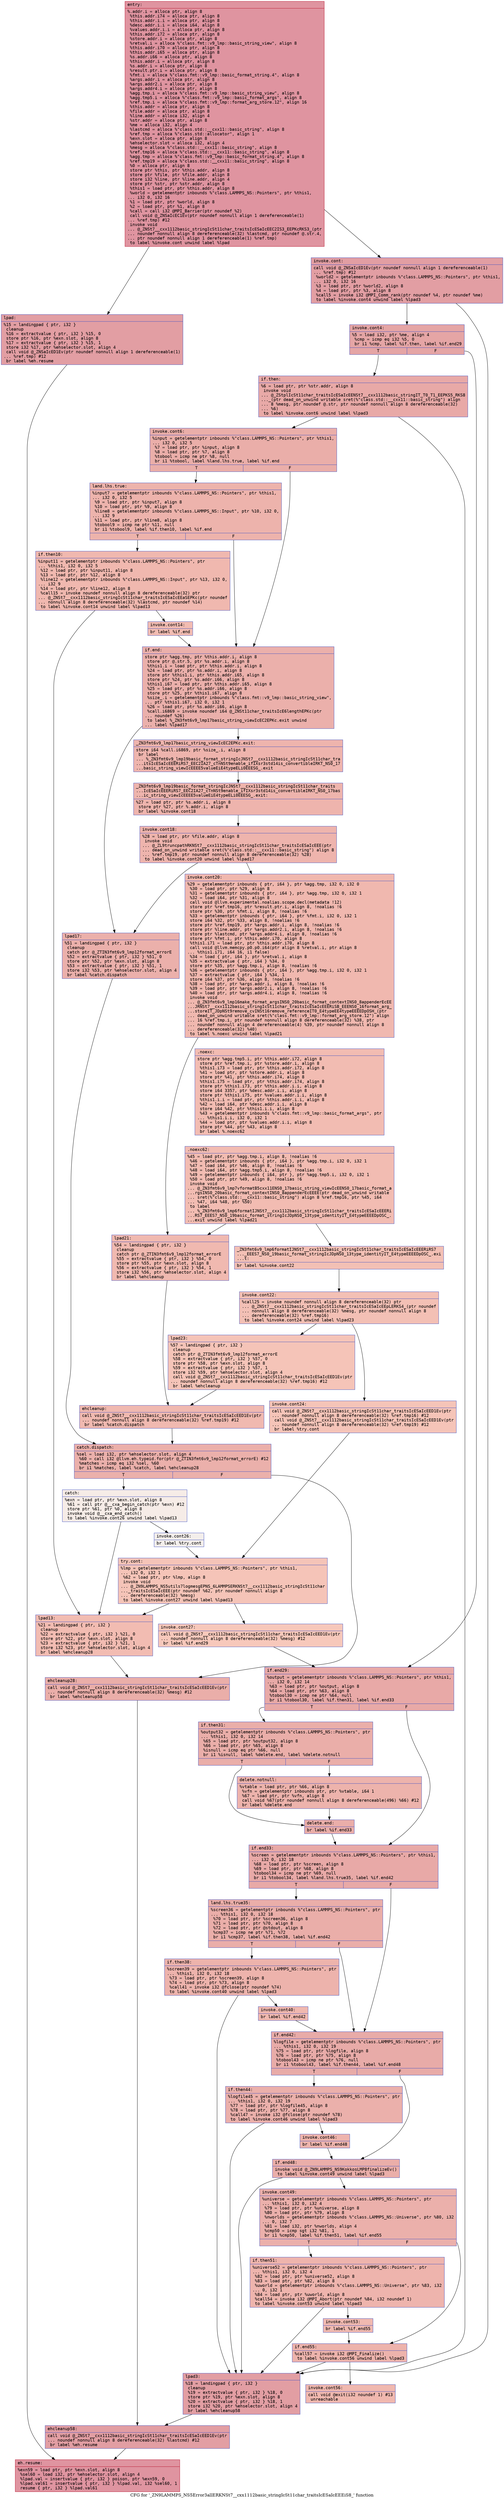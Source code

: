 digraph "CFG for '_ZN9LAMMPS_NS5Error3allERKNSt7__cxx1112basic_stringIcSt11char_traitsIcESaIcEEEiS8_' function" {
	label="CFG for '_ZN9LAMMPS_NS5Error3allERKNSt7__cxx1112basic_stringIcSt11char_traitsIcESaIcEEEiS8_' function";

	Node0x55d7752987b0 [shape=record,color="#b70d28ff", style=filled, fillcolor="#b70d2870" fontname="Courier",label="{entry:\l|  %.addr.i = alloca ptr, align 8\l  %this.addr.i74 = alloca ptr, align 8\l  %this.addr.i.i = alloca ptr, align 8\l  %desc.addr.i.i = alloca i64, align 8\l  %values.addr.i.i = alloca ptr, align 8\l  %this.addr.i72 = alloca ptr, align 8\l  %store.addr.i = alloca ptr, align 8\l  %retval.i = alloca %\"class.fmt::v9_lmp::basic_string_view\", align 8\l  %this.addr.i70 = alloca ptr, align 8\l  %this.addr.i65 = alloca ptr, align 8\l  %s.addr.i66 = alloca ptr, align 8\l  %this.addr.i = alloca ptr, align 8\l  %s.addr.i = alloca ptr, align 8\l  %result.ptr.i = alloca ptr, align 8\l  %fmt.i = alloca %\"class.fmt::v9_lmp::basic_format_string.4\", align 8\l  %args.addr.i = alloca ptr, align 8\l  %args.addr2.i = alloca ptr, align 8\l  %args.addr4.i = alloca ptr, align 8\l  %agg.tmp.i = alloca %\"class.fmt::v9_lmp::basic_string_view\", align 8\l  %agg.tmp5.i = alloca %\"class.fmt::v9_lmp::basic_format_args\", align 8\l  %ref.tmp.i = alloca %\"class.fmt::v9_lmp::format_arg_store.12\", align 16\l  %this.addr = alloca ptr, align 8\l  %file.addr = alloca ptr, align 8\l  %line.addr = alloca i32, align 4\l  %str.addr = alloca ptr, align 8\l  %me = alloca i32, align 4\l  %lastcmd = alloca %\"class.std::__cxx11::basic_string\", align 8\l  %ref.tmp = alloca %\"class.std::allocator\", align 1\l  %exn.slot = alloca ptr, align 8\l  %ehselector.slot = alloca i32, align 4\l  %mesg = alloca %\"class.std::__cxx11::basic_string\", align 8\l  %ref.tmp16 = alloca %\"class.std::__cxx11::basic_string\", align 8\l  %agg.tmp = alloca %\"class.fmt::v9_lmp::basic_format_string.4\", align 8\l  %ref.tmp19 = alloca %\"class.std::__cxx11::basic_string\", align 8\l  %0 = alloca ptr, align 8\l  store ptr %this, ptr %this.addr, align 8\l  store ptr %file, ptr %file.addr, align 8\l  store i32 %line, ptr %line.addr, align 4\l  store ptr %str, ptr %str.addr, align 8\l  %this1 = load ptr, ptr %this.addr, align 8\l  %world = getelementptr inbounds %\"class.LAMMPS_NS::Pointers\", ptr %this1,\l... i32 0, i32 16\l  %1 = load ptr, ptr %world, align 8\l  %2 = load ptr, ptr %1, align 8\l  %call = call i32 @MPI_Barrier(ptr noundef %2)\l  call void @_ZNSaIcEC1Ev(ptr noundef nonnull align 1 dereferenceable(1)\l... %ref.tmp) #12\l  invoke void\l... @_ZNSt7__cxx1112basic_stringIcSt11char_traitsIcESaIcEEC2IS3_EEPKcRKS3_(ptr\l... noundef nonnull align 8 dereferenceable(32) %lastcmd, ptr noundef @.str.4,\l... ptr noundef nonnull align 1 dereferenceable(1) %ref.tmp)\l          to label %invoke.cont unwind label %lpad\l}"];
	Node0x55d7752987b0 -> Node0x55d77529b100[tooltip="entry -> invoke.cont\nProbability 50.00%" ];
	Node0x55d7752987b0 -> Node0x55d77529b1e0[tooltip="entry -> lpad\nProbability 50.00%" ];
	Node0x55d77529b100 [shape=record,color="#3d50c3ff", style=filled, fillcolor="#be242e70" fontname="Courier",label="{invoke.cont:\l|  call void @_ZNSaIcED1Ev(ptr noundef nonnull align 1 dereferenceable(1)\l... %ref.tmp) #12\l  %world2 = getelementptr inbounds %\"class.LAMMPS_NS::Pointers\", ptr %this1,\l... i32 0, i32 16\l  %3 = load ptr, ptr %world2, align 8\l  %4 = load ptr, ptr %3, align 8\l  %call5 = invoke i32 @MPI_Comm_rank(ptr noundef %4, ptr noundef %me)\l          to label %invoke.cont4 unwind label %lpad3\l}"];
	Node0x55d77529b100 -> Node0x55d77529b7c0[tooltip="invoke.cont -> invoke.cont4\nProbability 50.00%" ];
	Node0x55d77529b100 -> Node0x55d77529b870[tooltip="invoke.cont -> lpad3\nProbability 50.00%" ];
	Node0x55d77529b7c0 [shape=record,color="#3d50c3ff", style=filled, fillcolor="#c5333470" fontname="Courier",label="{invoke.cont4:\l|  %5 = load i32, ptr %me, align 4\l  %cmp = icmp eq i32 %5, 0\l  br i1 %cmp, label %if.then, label %if.end29\l|{<s0>T|<s1>F}}"];
	Node0x55d77529b7c0:s0 -> Node0x55d77529c1e0[tooltip="invoke.cont4 -> if.then\nProbability 50.00%" ];
	Node0x55d77529b7c0:s1 -> Node0x55d77529c250[tooltip="invoke.cont4 -> if.end29\nProbability 50.00%" ];
	Node0x55d77529c1e0 [shape=record,color="#3d50c3ff", style=filled, fillcolor="#ca3b3770" fontname="Courier",label="{if.then:\l|  %6 = load ptr, ptr %str.addr, align 8\l  invoke void\l... @_ZStplIcSt11char_traitsIcESaIcEENSt7__cxx1112basic_stringIT_T0_T1_EEPKS5_RKS8\l..._(ptr dead_on_unwind writable sret(%\"class.std::__cxx11::basic_string\") align\l... 8 %mesg, ptr noundef @.str, ptr noundef nonnull align 8 dereferenceable(32)\l... %6)\l          to label %invoke.cont6 unwind label %lpad3\l}"];
	Node0x55d77529c1e0 -> Node0x55d77529c460[tooltip="if.then -> invoke.cont6\nProbability 50.00%" ];
	Node0x55d77529c1e0 -> Node0x55d77529b870[tooltip="if.then -> lpad3\nProbability 50.00%" ];
	Node0x55d77529c460 [shape=record,color="#3d50c3ff", style=filled, fillcolor="#d0473d70" fontname="Courier",label="{invoke.cont6:\l|  %input = getelementptr inbounds %\"class.LAMMPS_NS::Pointers\", ptr %this1,\l... i32 0, i32 5\l  %7 = load ptr, ptr %input, align 8\l  %8 = load ptr, ptr %7, align 8\l  %tobool = icmp ne ptr %8, null\l  br i1 %tobool, label %land.lhs.true, label %if.end\l|{<s0>T|<s1>F}}"];
	Node0x55d77529c460:s0 -> Node0x55d77529c910[tooltip="invoke.cont6 -> land.lhs.true\nProbability 50.00%" ];
	Node0x55d77529c460:s1 -> Node0x55d77529c960[tooltip="invoke.cont6 -> if.end\nProbability 50.00%" ];
	Node0x55d77529c910 [shape=record,color="#3d50c3ff", style=filled, fillcolor="#d6524470" fontname="Courier",label="{land.lhs.true:\l|  %input7 = getelementptr inbounds %\"class.LAMMPS_NS::Pointers\", ptr %this1,\l... i32 0, i32 5\l  %9 = load ptr, ptr %input7, align 8\l  %10 = load ptr, ptr %9, align 8\l  %line8 = getelementptr inbounds %\"class.LAMMPS_NS::Input\", ptr %10, i32 0,\l... i32 9\l  %11 = load ptr, ptr %line8, align 8\l  %tobool9 = icmp ne ptr %11, null\l  br i1 %tobool9, label %if.then10, label %if.end\l|{<s0>T|<s1>F}}"];
	Node0x55d77529c910:s0 -> Node0x55d77529ce70[tooltip="land.lhs.true -> if.then10\nProbability 50.00%" ];
	Node0x55d77529c910:s1 -> Node0x55d77529c960[tooltip="land.lhs.true -> if.end\nProbability 50.00%" ];
	Node0x55d77529ce70 [shape=record,color="#3d50c3ff", style=filled, fillcolor="#dc5d4a70" fontname="Courier",label="{if.then10:\l|  %input11 = getelementptr inbounds %\"class.LAMMPS_NS::Pointers\", ptr\l... %this1, i32 0, i32 5\l  %12 = load ptr, ptr %input11, align 8\l  %13 = load ptr, ptr %12, align 8\l  %line12 = getelementptr inbounds %\"class.LAMMPS_NS::Input\", ptr %13, i32 0,\l... i32 9\l  %14 = load ptr, ptr %line12, align 8\l  %call15 = invoke noundef nonnull align 8 dereferenceable(32) ptr\l... @_ZNSt7__cxx1112basic_stringIcSt11char_traitsIcESaIcEEaSEPKc(ptr noundef\l... nonnull align 8 dereferenceable(32) %lastcmd, ptr noundef %14)\l          to label %invoke.cont14 unwind label %lpad13\l}"];
	Node0x55d77529ce70 -> Node0x55d77529d330[tooltip="if.then10 -> invoke.cont14\nProbability 50.00%" ];
	Node0x55d77529ce70 -> Node0x55d77529d3b0[tooltip="if.then10 -> lpad13\nProbability 50.00%" ];
	Node0x55d77529d330 [shape=record,color="#3d50c3ff", style=filled, fillcolor="#e1675170" fontname="Courier",label="{invoke.cont14:\l|  br label %if.end\l}"];
	Node0x55d77529d330 -> Node0x55d77529c960[tooltip="invoke.cont14 -> if.end\nProbability 100.00%" ];
	Node0x55d77529b1e0 [shape=record,color="#3d50c3ff", style=filled, fillcolor="#be242e70" fontname="Courier",label="{lpad:\l|  %15 = landingpad \{ ptr, i32 \}\l          cleanup\l  %16 = extractvalue \{ ptr, i32 \} %15, 0\l  store ptr %16, ptr %exn.slot, align 8\l  %17 = extractvalue \{ ptr, i32 \} %15, 1\l  store i32 %17, ptr %ehselector.slot, align 4\l  call void @_ZNSaIcED1Ev(ptr noundef nonnull align 1 dereferenceable(1)\l... %ref.tmp) #12\l  br label %eh.resume\l}"];
	Node0x55d77529b1e0 -> Node0x55d77529dac0[tooltip="lpad -> eh.resume\nProbability 100.00%" ];
	Node0x55d77529b870 [shape=record,color="#3d50c3ff", style=filled, fillcolor="#be242e70" fontname="Courier",label="{lpad3:\l|  %18 = landingpad \{ ptr, i32 \}\l          cleanup\l  %19 = extractvalue \{ ptr, i32 \} %18, 0\l  store ptr %19, ptr %exn.slot, align 8\l  %20 = extractvalue \{ ptr, i32 \} %18, 1\l  store i32 %20, ptr %ehselector.slot, align 4\l  br label %ehcleanup58\l}"];
	Node0x55d77529b870 -> Node0x55d77529de10[tooltip="lpad3 -> ehcleanup58\nProbability 100.00%" ];
	Node0x55d77529d3b0 [shape=record,color="#3d50c3ff", style=filled, fillcolor="#e1675170" fontname="Courier",label="{lpad13:\l|  %21 = landingpad \{ ptr, i32 \}\l          cleanup\l  %22 = extractvalue \{ ptr, i32 \} %21, 0\l  store ptr %22, ptr %exn.slot, align 8\l  %23 = extractvalue \{ ptr, i32 \} %21, 1\l  store i32 %23, ptr %ehselector.slot, align 4\l  br label %ehcleanup28\l}"];
	Node0x55d77529d3b0 -> Node0x55d77529e1e0[tooltip="lpad13 -> ehcleanup28\nProbability 100.00%" ];
	Node0x55d77529c960 [shape=record,color="#3d50c3ff", style=filled, fillcolor="#d24b4070" fontname="Courier",label="{if.end:\l|  store ptr %agg.tmp, ptr %this.addr.i, align 8\l  store ptr @.str.5, ptr %s.addr.i, align 8\l  %this1.i = load ptr, ptr %this.addr.i, align 8\l  %24 = load ptr, ptr %s.addr.i, align 8\l  store ptr %this1.i, ptr %this.addr.i65, align 8\l  store ptr %24, ptr %s.addr.i66, align 8\l  %this1.i67 = load ptr, ptr %this.addr.i65, align 8\l  %25 = load ptr, ptr %s.addr.i66, align 8\l  store ptr %25, ptr %this1.i67, align 8\l  %size_.i = getelementptr inbounds %\"class.fmt::v9_lmp::basic_string_view\",\l... ptr %this1.i67, i32 0, i32 1\l  %26 = load ptr, ptr %s.addr.i66, align 8\l  %call.i6869 = invoke noundef i64 @_ZNSt11char_traitsIcE6lengthEPKc(ptr\l... noundef %26)\l          to label %_ZN3fmt6v9_lmp17basic_string_viewIcEC2EPKc.exit unwind\l... label %lpad17\l}"];
	Node0x55d77529c960 -> Node0x55d77529ea40[tooltip="if.end -> _ZN3fmt6v9_lmp17basic_string_viewIcEC2EPKc.exit\nProbability 50.00%" ];
	Node0x55d77529c960 -> Node0x55d77529eb20[tooltip="if.end -> lpad17\nProbability 50.00%" ];
	Node0x55d77529ea40 [shape=record,color="#3d50c3ff", style=filled, fillcolor="#d8564670" fontname="Courier",label="{_ZN3fmt6v9_lmp17basic_string_viewIcEC2EPKc.exit:\l|  store i64 %call.i6869, ptr %size_.i, align 8\l  br label\l... %_ZN3fmt6v9_lmp19basic_format_stringIcJNSt7__cxx1112basic_stringIcSt11char_tra\l...itsIcESaIcEEERiRS7_EEC2IA27_cTnNSt9enable_ifIXsr3std14is_convertibleIRKT_NS0_17\l...basic_string_viewIcEEEE5valueEiE4typeELi0EEESG_.exit\l}"];
	Node0x55d77529ea40 -> Node0x55d77529ed70[tooltip="_ZN3fmt6v9_lmp17basic_string_viewIcEC2EPKc.exit -> _ZN3fmt6v9_lmp19basic_format_stringIcJNSt7__cxx1112basic_stringIcSt11char_traitsIcESaIcEEERiRS7_EEC2IA27_cTnNSt9enable_ifIXsr3std14is_convertibleIRKT_NS0_17basic_string_viewIcEEEE5valueEiE4typeELi0EEESG_.exit\nProbability 100.00%" ];
	Node0x55d77529ed70 [shape=record,color="#3d50c3ff", style=filled, fillcolor="#d8564670" fontname="Courier",label="{_ZN3fmt6v9_lmp19basic_format_stringIcJNSt7__cxx1112basic_stringIcSt11char_traits\l...IcESaIcEEERiRS7_EEC2IA27_cTnNSt9enable_ifIXsr3std14is_convertibleIRKT_NS0_17bas\l...ic_string_viewIcEEEE5valueEiE4typeELi0EEESG_.exit:\l|  %27 = load ptr, ptr %s.addr.i, align 8\l  store ptr %27, ptr %.addr.i, align 8\l  br label %invoke.cont18\l}"];
	Node0x55d77529ed70 -> Node0x55d77529ef50[tooltip="_ZN3fmt6v9_lmp19basic_format_stringIcJNSt7__cxx1112basic_stringIcSt11char_traitsIcESaIcEEERiRS7_EEC2IA27_cTnNSt9enable_ifIXsr3std14is_convertibleIRKT_NS0_17basic_string_viewIcEEEE5valueEiE4typeELi0EEESG_.exit -> invoke.cont18\nProbability 100.00%" ];
	Node0x55d77529ef50 [shape=record,color="#3d50c3ff", style=filled, fillcolor="#d8564670" fontname="Courier",label="{invoke.cont18:\l|  %28 = load ptr, ptr %file.addr, align 8\l  invoke void\l... @_ZL9truncpathRKNSt7__cxx1112basic_stringIcSt11char_traitsIcESaIcEEE(ptr\l... dead_on_unwind writable sret(%\"class.std::__cxx11::basic_string\") align 8\l... %ref.tmp19, ptr noundef nonnull align 8 dereferenceable(32) %28)\l          to label %invoke.cont20 unwind label %lpad17\l}"];
	Node0x55d77529ef50 -> Node0x55d77529f0e0[tooltip="invoke.cont18 -> invoke.cont20\nProbability 50.00%" ];
	Node0x55d77529ef50 -> Node0x55d77529eb20[tooltip="invoke.cont18 -> lpad17\nProbability 50.00%" ];
	Node0x55d77529f0e0 [shape=record,color="#3d50c3ff", style=filled, fillcolor="#dc5d4a70" fontname="Courier",label="{invoke.cont20:\l|  %29 = getelementptr inbounds \{ ptr, i64 \}, ptr %agg.tmp, i32 0, i32 0\l  %30 = load ptr, ptr %29, align 8\l  %31 = getelementptr inbounds \{ ptr, i64 \}, ptr %agg.tmp, i32 0, i32 1\l  %32 = load i64, ptr %31, align 8\l  call void @llvm.experimental.noalias.scope.decl(metadata !12)\l  store ptr %ref.tmp16, ptr %result.ptr.i, align 8, !noalias !6\l  store ptr %30, ptr %fmt.i, align 8, !noalias !6\l  %33 = getelementptr inbounds \{ ptr, i64 \}, ptr %fmt.i, i32 0, i32 1\l  store i64 %32, ptr %33, align 8, !noalias !6\l  store ptr %ref.tmp19, ptr %args.addr.i, align 8, !noalias !6\l  store ptr %line.addr, ptr %args.addr2.i, align 8, !noalias !6\l  store ptr %lastcmd, ptr %args.addr4.i, align 8, !noalias !6\l  store ptr %fmt.i, ptr %this.addr.i70, align 8\l  %this1.i71 = load ptr, ptr %this.addr.i70, align 8\l  call void @llvm.memcpy.p0.p0.i64(ptr align 8 %retval.i, ptr align 8\l... %this1.i71, i64 16, i1 false)\l  %34 = load \{ ptr, i64 \}, ptr %retval.i, align 8\l  %35 = extractvalue \{ ptr, i64 \} %34, 0\l  store ptr %35, ptr %agg.tmp.i, align 8, !noalias !6\l  %36 = getelementptr inbounds \{ ptr, i64 \}, ptr %agg.tmp.i, i32 0, i32 1\l  %37 = extractvalue \{ ptr, i64 \} %34, 1\l  store i64 %37, ptr %36, align 8, !noalias !6\l  %38 = load ptr, ptr %args.addr.i, align 8, !noalias !6\l  %39 = load ptr, ptr %args.addr2.i, align 8, !noalias !6\l  %40 = load ptr, ptr %args.addr4.i, align 8, !noalias !6\l  invoke void\l... @_ZN3fmt6v9_lmp16make_format_argsINS0_20basic_format_contextINS0_8appenderEcEE\l...JRNSt7__cxx1112basic_stringIcSt11char_traitsIcESaIcEEERiSB_EEENS0_16format_arg_\l...storeIT_JDpNSt9remove_cvINSt16remove_referenceIT0_E4typeEE4typeEEEEDpOSH_(ptr\l... dead_on_unwind writable sret(%\"class.fmt::v9_lmp::format_arg_store.12\") align\l... 16 %ref.tmp.i, ptr noundef nonnull align 8 dereferenceable(32) %38, ptr\l... noundef nonnull align 4 dereferenceable(4) %39, ptr noundef nonnull align 8\l... dereferenceable(32) %40)\l          to label %.noexc unwind label %lpad21\l}"];
	Node0x55d77529f0e0 -> Node0x55d7752a0a50[tooltip="invoke.cont20 -> .noexc\nProbability 50.00%" ];
	Node0x55d77529f0e0 -> Node0x55d7752a0b00[tooltip="invoke.cont20 -> lpad21\nProbability 50.00%" ];
	Node0x55d7752a0a50 [shape=record,color="#3d50c3ff", style=filled, fillcolor="#e1675170" fontname="Courier",label="{.noexc:\l|  store ptr %agg.tmp5.i, ptr %this.addr.i72, align 8\l  store ptr %ref.tmp.i, ptr %store.addr.i, align 8\l  %this1.i73 = load ptr, ptr %this.addr.i72, align 8\l  %41 = load ptr, ptr %store.addr.i, align 8\l  store ptr %41, ptr %this.addr.i74, align 8\l  %this1.i75 = load ptr, ptr %this.addr.i74, align 8\l  store ptr %this1.i73, ptr %this.addr.i.i, align 8\l  store i64 3357, ptr %desc.addr.i.i, align 8\l  store ptr %this1.i75, ptr %values.addr.i.i, align 8\l  %this1.i.i = load ptr, ptr %this.addr.i.i, align 8\l  %42 = load i64, ptr %desc.addr.i.i, align 8\l  store i64 %42, ptr %this1.i.i, align 8\l  %43 = getelementptr inbounds %\"class.fmt::v9_lmp::basic_format_args\", ptr\l... %this1.i.i, i32 0, i32 1\l  %44 = load ptr, ptr %values.addr.i.i, align 8\l  store ptr %44, ptr %43, align 8\l  br label %.noexc62\l}"];
	Node0x55d7752a0a50 -> Node0x55d7752a18a0[tooltip=".noexc -> .noexc62\nProbability 100.00%" ];
	Node0x55d7752a18a0 [shape=record,color="#3d50c3ff", style=filled, fillcolor="#e1675170" fontname="Courier",label="{.noexc62:\l|  %45 = load ptr, ptr %agg.tmp.i, align 8, !noalias !6\l  %46 = getelementptr inbounds \{ ptr, i64 \}, ptr %agg.tmp.i, i32 0, i32 1\l  %47 = load i64, ptr %46, align 8, !noalias !6\l  %48 = load i64, ptr %agg.tmp5.i, align 8, !noalias !6\l  %49 = getelementptr inbounds \{ i64, ptr \}, ptr %agg.tmp5.i, i32 0, i32 1\l  %50 = load ptr, ptr %49, align 8, !noalias !6\l  invoke void\l... @_ZN3fmt6v9_lmp7vformatB5cxx11ENS0_17basic_string_viewIcEENS0_17basic_format_a\l...rgsINS0_20basic_format_contextINS0_8appenderEcEEEE(ptr dead_on_unwind writable\l... sret(%\"class.std::__cxx11::basic_string\") align 8 %ref.tmp16, ptr %45, i64\l... %47, i64 %48, ptr %50)\l          to label\l... %_ZN3fmt6v9_lmp6formatIJNSt7__cxx1112basic_stringIcSt11char_traitsIcESaIcEEERi\l...RS7_EEES7_NS0_19basic_format_stringIcJDpNS0_13type_identityIT_E4typeEEEEDpOSC_.\l...exit unwind label %lpad21\l}"];
	Node0x55d7752a18a0 -> Node0x55d7752a2630[tooltip=".noexc62 -> _ZN3fmt6v9_lmp6formatIJNSt7__cxx1112basic_stringIcSt11char_traitsIcESaIcEEERiRS7_EEES7_NS0_19basic_format_stringIcJDpNS0_13type_identityIT_E4typeEEEEDpOSC_.exit\nProbability 50.00%" ];
	Node0x55d7752a18a0 -> Node0x55d7752a0b00[tooltip=".noexc62 -> lpad21\nProbability 50.00%" ];
	Node0x55d7752a2630 [shape=record,color="#3d50c3ff", style=filled, fillcolor="#e5705870" fontname="Courier",label="{_ZN3fmt6v9_lmp6formatIJNSt7__cxx1112basic_stringIcSt11char_traitsIcESaIcEEERiRS7\l..._EEES7_NS0_19basic_format_stringIcJDpNS0_13type_identityIT_E4typeEEEEDpOSC_.exi\l...t:\l|  br label %invoke.cont22\l}"];
	Node0x55d7752a2630 -> Node0x55d7752a2b10[tooltip="_ZN3fmt6v9_lmp6formatIJNSt7__cxx1112basic_stringIcSt11char_traitsIcESaIcEEERiRS7_EEES7_NS0_19basic_format_stringIcJDpNS0_13type_identityIT_E4typeEEEEDpOSC_.exit -> invoke.cont22\nProbability 100.00%" ];
	Node0x55d7752a2b10 [shape=record,color="#3d50c3ff", style=filled, fillcolor="#e5705870" fontname="Courier",label="{invoke.cont22:\l|  %call25 = invoke noundef nonnull align 8 dereferenceable(32) ptr\l... @_ZNSt7__cxx1112basic_stringIcSt11char_traitsIcESaIcEEpLERKS4_(ptr noundef\l... nonnull align 8 dereferenceable(32) %mesg, ptr noundef nonnull align 8\l... dereferenceable(32) %ref.tmp16)\l          to label %invoke.cont24 unwind label %lpad23\l}"];
	Node0x55d7752a2b10 -> Node0x55d7752a2c20[tooltip="invoke.cont22 -> invoke.cont24\nProbability 50.00%" ];
	Node0x55d7752a2b10 -> Node0x55d7752a2ca0[tooltip="invoke.cont22 -> lpad23\nProbability 50.00%" ];
	Node0x55d7752a2c20 [shape=record,color="#3d50c3ff", style=filled, fillcolor="#e97a5f70" fontname="Courier",label="{invoke.cont24:\l|  call void @_ZNSt7__cxx1112basic_stringIcSt11char_traitsIcESaIcEED1Ev(ptr\l... noundef nonnull align 8 dereferenceable(32) %ref.tmp16) #12\l  call void @_ZNSt7__cxx1112basic_stringIcSt11char_traitsIcESaIcEED1Ev(ptr\l... noundef nonnull align 8 dereferenceable(32) %ref.tmp19) #12\l  br label %try.cont\l}"];
	Node0x55d7752a2c20 -> Node0x55d7752a2bd0[tooltip="invoke.cont24 -> try.cont\nProbability 100.00%" ];
	Node0x55d77529eb20 [shape=record,color="#3d50c3ff", style=filled, fillcolor="#d24b4070" fontname="Courier",label="{lpad17:\l|  %51 = landingpad \{ ptr, i32 \}\l          cleanup\l          catch ptr @_ZTIN3fmt6v9_lmp12format_errorE\l  %52 = extractvalue \{ ptr, i32 \} %51, 0\l  store ptr %52, ptr %exn.slot, align 8\l  %53 = extractvalue \{ ptr, i32 \} %51, 1\l  store i32 %53, ptr %ehselector.slot, align 4\l  br label %catch.dispatch\l}"];
	Node0x55d77529eb20 -> Node0x55d7752a3370[tooltip="lpad17 -> catch.dispatch\nProbability 100.00%" ];
	Node0x55d7752a0b00 [shape=record,color="#3d50c3ff", style=filled, fillcolor="#de614d70" fontname="Courier",label="{lpad21:\l|  %54 = landingpad \{ ptr, i32 \}\l          cleanup\l          catch ptr @_ZTIN3fmt6v9_lmp12format_errorE\l  %55 = extractvalue \{ ptr, i32 \} %54, 0\l  store ptr %55, ptr %exn.slot, align 8\l  %56 = extractvalue \{ ptr, i32 \} %54, 1\l  store i32 %56, ptr %ehselector.slot, align 4\l  br label %ehcleanup\l}"];
	Node0x55d7752a0b00 -> Node0x55d7752a3770[tooltip="lpad21 -> ehcleanup\nProbability 100.00%" ];
	Node0x55d7752a2ca0 [shape=record,color="#3d50c3ff", style=filled, fillcolor="#e97a5f70" fontname="Courier",label="{lpad23:\l|  %57 = landingpad \{ ptr, i32 \}\l          cleanup\l          catch ptr @_ZTIN3fmt6v9_lmp12format_errorE\l  %58 = extractvalue \{ ptr, i32 \} %57, 0\l  store ptr %58, ptr %exn.slot, align 8\l  %59 = extractvalue \{ ptr, i32 \} %57, 1\l  store i32 %59, ptr %ehselector.slot, align 4\l  call void @_ZNSt7__cxx1112basic_stringIcSt11char_traitsIcESaIcEED1Ev(ptr\l... noundef nonnull align 8 dereferenceable(32) %ref.tmp16) #12\l  br label %ehcleanup\l}"];
	Node0x55d7752a2ca0 -> Node0x55d7752a3770[tooltip="lpad23 -> ehcleanup\nProbability 100.00%" ];
	Node0x55d7752a3770 [shape=record,color="#3d50c3ff", style=filled, fillcolor="#de614d70" fontname="Courier",label="{ehcleanup:\l|  call void @_ZNSt7__cxx1112basic_stringIcSt11char_traitsIcESaIcEED1Ev(ptr\l... noundef nonnull align 8 dereferenceable(32) %ref.tmp19) #12\l  br label %catch.dispatch\l}"];
	Node0x55d7752a3770 -> Node0x55d7752a3370[tooltip="ehcleanup -> catch.dispatch\nProbability 100.00%" ];
	Node0x55d7752a3370 [shape=record,color="#3d50c3ff", style=filled, fillcolor="#d24b4070" fontname="Courier",label="{catch.dispatch:\l|  %sel = load i32, ptr %ehselector.slot, align 4\l  %60 = call i32 @llvm.eh.typeid.for(ptr @_ZTIN3fmt6v9_lmp12format_errorE) #12\l  %matches = icmp eq i32 %sel, %60\l  br i1 %matches, label %catch, label %ehcleanup28\l|{<s0>T|<s1>F}}"];
	Node0x55d7752a3370:s0 -> Node0x55d7752a40e0[tooltip="catch.dispatch -> catch\nProbability 0.00%" ];
	Node0x55d7752a3370:s1 -> Node0x55d77529e1e0[tooltip="catch.dispatch -> ehcleanup28\nProbability 100.00%" ];
	Node0x55d7752a40e0 [shape=record,color="#3d50c3ff", style=filled, fillcolor="#ead5c970" fontname="Courier",label="{catch:\l|  %exn = load ptr, ptr %exn.slot, align 8\l  %61 = call ptr @__cxa_begin_catch(ptr %exn) #12\l  store ptr %61, ptr %0, align 8\l  invoke void @__cxa_end_catch()\l          to label %invoke.cont26 unwind label %lpad13\l}"];
	Node0x55d7752a40e0 -> Node0x55d7752a43c0[tooltip="catch -> invoke.cont26\nProbability 50.00%" ];
	Node0x55d7752a40e0 -> Node0x55d77529d3b0[tooltip="catch -> lpad13\nProbability 50.00%" ];
	Node0x55d7752a43c0 [shape=record,color="#3d50c3ff", style=filled, fillcolor="#e5d8d170" fontname="Courier",label="{invoke.cont26:\l|  br label %try.cont\l}"];
	Node0x55d7752a43c0 -> Node0x55d7752a2bd0[tooltip="invoke.cont26 -> try.cont\nProbability 100.00%" ];
	Node0x55d7752a2bd0 [shape=record,color="#3d50c3ff", style=filled, fillcolor="#e97a5f70" fontname="Courier",label="{try.cont:\l|  %lmp = getelementptr inbounds %\"class.LAMMPS_NS::Pointers\", ptr %this1,\l... i32 0, i32 1\l  %62 = load ptr, ptr %lmp, align 8\l  invoke void\l... @_ZN9LAMMPS_NS5utils7logmesgEPNS_6LAMMPSERKNSt7__cxx1112basic_stringIcSt11char\l..._traitsIcESaIcEEE(ptr noundef %62, ptr noundef nonnull align 8\l... dereferenceable(32) %mesg)\l          to label %invoke.cont27 unwind label %lpad13\l}"];
	Node0x55d7752a2bd0 -> Node0x55d77529bef0[tooltip="try.cont -> invoke.cont27\nProbability 50.00%" ];
	Node0x55d7752a2bd0 -> Node0x55d77529d3b0[tooltip="try.cont -> lpad13\nProbability 50.00%" ];
	Node0x55d77529bef0 [shape=record,color="#3d50c3ff", style=filled, fillcolor="#ed836670" fontname="Courier",label="{invoke.cont27:\l|  call void @_ZNSt7__cxx1112basic_stringIcSt11char_traitsIcESaIcEED1Ev(ptr\l... noundef nonnull align 8 dereferenceable(32) %mesg) #12\l  br label %if.end29\l}"];
	Node0x55d77529bef0 -> Node0x55d77529c250[tooltip="invoke.cont27 -> if.end29\nProbability 100.00%" ];
	Node0x55d77529e1e0 [shape=record,color="#3d50c3ff", style=filled, fillcolor="#d0473d70" fontname="Courier",label="{ehcleanup28:\l|  call void @_ZNSt7__cxx1112basic_stringIcSt11char_traitsIcESaIcEED1Ev(ptr\l... noundef nonnull align 8 dereferenceable(32) %mesg) #12\l  br label %ehcleanup58\l}"];
	Node0x55d77529e1e0 -> Node0x55d77529de10[tooltip="ehcleanup28 -> ehcleanup58\nProbability 100.00%" ];
	Node0x55d77529c250 [shape=record,color="#3d50c3ff", style=filled, fillcolor="#ca3b3770" fontname="Courier",label="{if.end29:\l|  %output = getelementptr inbounds %\"class.LAMMPS_NS::Pointers\", ptr %this1,\l... i32 0, i32 14\l  %63 = load ptr, ptr %output, align 8\l  %64 = load ptr, ptr %63, align 8\l  %tobool30 = icmp ne ptr %64, null\l  br i1 %tobool30, label %if.then31, label %if.end33\l|{<s0>T|<s1>F}}"];
	Node0x55d77529c250:s0 -> Node0x55d7752a5030[tooltip="if.end29 -> if.then31\nProbability 50.00%" ];
	Node0x55d77529c250:s1 -> Node0x55d7752a5550[tooltip="if.end29 -> if.end33\nProbability 50.00%" ];
	Node0x55d7752a5030 [shape=record,color="#3d50c3ff", style=filled, fillcolor="#d0473d70" fontname="Courier",label="{if.then31:\l|  %output32 = getelementptr inbounds %\"class.LAMMPS_NS::Pointers\", ptr\l... %this1, i32 0, i32 14\l  %65 = load ptr, ptr %output32, align 8\l  %66 = load ptr, ptr %65, align 8\l  %isnull = icmp eq ptr %66, null\l  br i1 %isnull, label %delete.end, label %delete.notnull\l|{<s0>T|<s1>F}}"];
	Node0x55d7752a5030:s0 -> Node0x55d7752a5870[tooltip="if.then31 -> delete.end\nProbability 50.00%" ];
	Node0x55d7752a5030:s1 -> Node0x55d7752a58f0[tooltip="if.then31 -> delete.notnull\nProbability 50.00%" ];
	Node0x55d7752a58f0 [shape=record,color="#3d50c3ff", style=filled, fillcolor="#d6524470" fontname="Courier",label="{delete.notnull:\l|  %vtable = load ptr, ptr %66, align 8\l  %vfn = getelementptr inbounds ptr, ptr %vtable, i64 1\l  %67 = load ptr, ptr %vfn, align 8\l  call void %67(ptr noundef nonnull align 8 dereferenceable(496) %66) #12\l  br label %delete.end\l}"];
	Node0x55d7752a58f0 -> Node0x55d7752a5870[tooltip="delete.notnull -> delete.end\nProbability 100.00%" ];
	Node0x55d7752a5870 [shape=record,color="#3d50c3ff", style=filled, fillcolor="#d0473d70" fontname="Courier",label="{delete.end:\l|  br label %if.end33\l}"];
	Node0x55d7752a5870 -> Node0x55d7752a5550[tooltip="delete.end -> if.end33\nProbability 100.00%" ];
	Node0x55d7752a5550 [shape=record,color="#3d50c3ff", style=filled, fillcolor="#ca3b3770" fontname="Courier",label="{if.end33:\l|  %screen = getelementptr inbounds %\"class.LAMMPS_NS::Pointers\", ptr %this1,\l... i32 0, i32 18\l  %68 = load ptr, ptr %screen, align 8\l  %69 = load ptr, ptr %68, align 8\l  %tobool34 = icmp ne ptr %69, null\l  br i1 %tobool34, label %land.lhs.true35, label %if.end42\l|{<s0>T|<s1>F}}"];
	Node0x55d7752a5550:s0 -> Node0x55d7752a5fe0[tooltip="if.end33 -> land.lhs.true35\nProbability 50.00%" ];
	Node0x55d7752a5550:s1 -> Node0x55d7752a6060[tooltip="if.end33 -> if.end42\nProbability 50.00%" ];
	Node0x55d7752a5fe0 [shape=record,color="#3d50c3ff", style=filled, fillcolor="#d0473d70" fontname="Courier",label="{land.lhs.true35:\l|  %screen36 = getelementptr inbounds %\"class.LAMMPS_NS::Pointers\", ptr\l... %this1, i32 0, i32 18\l  %70 = load ptr, ptr %screen36, align 8\l  %71 = load ptr, ptr %70, align 8\l  %72 = load ptr, ptr @stdout, align 8\l  %cmp37 = icmp ne ptr %71, %72\l  br i1 %cmp37, label %if.then38, label %if.end42\l|{<s0>T|<s1>F}}"];
	Node0x55d7752a5fe0:s0 -> Node0x55d7752a64b0[tooltip="land.lhs.true35 -> if.then38\nProbability 50.00%" ];
	Node0x55d7752a5fe0:s1 -> Node0x55d7752a6060[tooltip="land.lhs.true35 -> if.end42\nProbability 50.00%" ];
	Node0x55d7752a64b0 [shape=record,color="#3d50c3ff", style=filled, fillcolor="#d6524470" fontname="Courier",label="{if.then38:\l|  %screen39 = getelementptr inbounds %\"class.LAMMPS_NS::Pointers\", ptr\l... %this1, i32 0, i32 18\l  %73 = load ptr, ptr %screen39, align 8\l  %74 = load ptr, ptr %73, align 8\l  %call41 = invoke i32 @fclose(ptr noundef %74)\l          to label %invoke.cont40 unwind label %lpad3\l}"];
	Node0x55d7752a64b0 -> Node0x55d7752a67d0[tooltip="if.then38 -> invoke.cont40\nProbability 50.00%" ];
	Node0x55d7752a64b0 -> Node0x55d77529b870[tooltip="if.then38 -> lpad3\nProbability 50.00%" ];
	Node0x55d7752a67d0 [shape=record,color="#3d50c3ff", style=filled, fillcolor="#dc5d4a70" fontname="Courier",label="{invoke.cont40:\l|  br label %if.end42\l}"];
	Node0x55d7752a67d0 -> Node0x55d7752a6060[tooltip="invoke.cont40 -> if.end42\nProbability 100.00%" ];
	Node0x55d7752a6060 [shape=record,color="#3d50c3ff", style=filled, fillcolor="#cc403a70" fontname="Courier",label="{if.end42:\l|  %logfile = getelementptr inbounds %\"class.LAMMPS_NS::Pointers\", ptr\l... %this1, i32 0, i32 19\l  %75 = load ptr, ptr %logfile, align 8\l  %76 = load ptr, ptr %75, align 8\l  %tobool43 = icmp ne ptr %76, null\l  br i1 %tobool43, label %if.then44, label %if.end48\l|{<s0>T|<s1>F}}"];
	Node0x55d7752a6060:s0 -> Node0x55d7752a6bd0[tooltip="if.end42 -> if.then44\nProbability 50.00%" ];
	Node0x55d7752a6060:s1 -> Node0x55d7752a6c50[tooltip="if.end42 -> if.end48\nProbability 50.00%" ];
	Node0x55d7752a6bd0 [shape=record,color="#3d50c3ff", style=filled, fillcolor="#d24b4070" fontname="Courier",label="{if.then44:\l|  %logfile45 = getelementptr inbounds %\"class.LAMMPS_NS::Pointers\", ptr\l... %this1, i32 0, i32 19\l  %77 = load ptr, ptr %logfile45, align 8\l  %78 = load ptr, ptr %77, align 8\l  %call47 = invoke i32 @fclose(ptr noundef %78)\l          to label %invoke.cont46 unwind label %lpad3\l}"];
	Node0x55d7752a6bd0 -> Node0x55d7752a6f70[tooltip="if.then44 -> invoke.cont46\nProbability 50.00%" ];
	Node0x55d7752a6bd0 -> Node0x55d77529b870[tooltip="if.then44 -> lpad3\nProbability 50.00%" ];
	Node0x55d7752a6f70 [shape=record,color="#3d50c3ff", style=filled, fillcolor="#d8564670" fontname="Courier",label="{invoke.cont46:\l|  br label %if.end48\l}"];
	Node0x55d7752a6f70 -> Node0x55d7752a6c50[tooltip="invoke.cont46 -> if.end48\nProbability 100.00%" ];
	Node0x55d7752a6c50 [shape=record,color="#3d50c3ff", style=filled, fillcolor="#d0473d70" fontname="Courier",label="{if.end48:\l|  invoke void @_ZN9LAMMPS_NS9KokkosLMP8finalizeEv()\l          to label %invoke.cont49 unwind label %lpad3\l}"];
	Node0x55d7752a6c50 -> Node0x55d7752a7100[tooltip="if.end48 -> invoke.cont49\nProbability 50.00%" ];
	Node0x55d7752a6c50 -> Node0x55d77529b870[tooltip="if.end48 -> lpad3\nProbability 50.00%" ];
	Node0x55d7752a7100 [shape=record,color="#3d50c3ff", style=filled, fillcolor="#d24b4070" fontname="Courier",label="{invoke.cont49:\l|  %universe = getelementptr inbounds %\"class.LAMMPS_NS::Pointers\", ptr\l... %this1, i32 0, i32 4\l  %79 = load ptr, ptr %universe, align 8\l  %80 = load ptr, ptr %79, align 8\l  %nworlds = getelementptr inbounds %\"class.LAMMPS_NS::Universe\", ptr %80, i32\l... 0, i32 7\l  %81 = load i32, ptr %nworlds, align 4\l  %cmp50 = icmp sgt i32 %81, 1\l  br i1 %cmp50, label %if.then51, label %if.end55\l|{<s0>T|<s1>F}}"];
	Node0x55d7752a7100:s0 -> Node0x55d7752a7690[tooltip="invoke.cont49 -> if.then51\nProbability 50.00%" ];
	Node0x55d7752a7100:s1 -> Node0x55d7752a76e0[tooltip="invoke.cont49 -> if.end55\nProbability 50.00%" ];
	Node0x55d7752a7690 [shape=record,color="#3d50c3ff", style=filled, fillcolor="#d8564670" fontname="Courier",label="{if.then51:\l|  %universe52 = getelementptr inbounds %\"class.LAMMPS_NS::Pointers\", ptr\l... %this1, i32 0, i32 4\l  %82 = load ptr, ptr %universe52, align 8\l  %83 = load ptr, ptr %82, align 8\l  %uworld = getelementptr inbounds %\"class.LAMMPS_NS::Universe\", ptr %83, i32\l... 0, i32 1\l  %84 = load ptr, ptr %uworld, align 8\l  %call54 = invoke i32 @MPI_Abort(ptr noundef %84, i32 noundef 1)\l          to label %invoke.cont53 unwind label %lpad3\l}"];
	Node0x55d7752a7690 -> Node0x55d7752a7b60[tooltip="if.then51 -> invoke.cont53\nProbability 50.00%" ];
	Node0x55d7752a7690 -> Node0x55d77529b870[tooltip="if.then51 -> lpad3\nProbability 50.00%" ];
	Node0x55d7752a7b60 [shape=record,color="#3d50c3ff", style=filled, fillcolor="#de614d70" fontname="Courier",label="{invoke.cont53:\l|  br label %if.end55\l}"];
	Node0x55d7752a7b60 -> Node0x55d7752a76e0[tooltip="invoke.cont53 -> if.end55\nProbability 100.00%" ];
	Node0x55d7752a76e0 [shape=record,color="#3d50c3ff", style=filled, fillcolor="#d6524470" fontname="Courier",label="{if.end55:\l|  %call57 = invoke i32 @MPI_Finalize()\l          to label %invoke.cont56 unwind label %lpad3\l}"];
	Node0x55d7752a76e0 -> Node0x55d7752a7de0[tooltip="if.end55 -> invoke.cont56\nProbability 50.00%" ];
	Node0x55d7752a76e0 -> Node0x55d77529b870[tooltip="if.end55 -> lpad3\nProbability 50.00%" ];
	Node0x55d7752a7de0 [shape=record,color="#3d50c3ff", style=filled, fillcolor="#dc5d4a70" fontname="Courier",label="{invoke.cont56:\l|  call void @exit(i32 noundef 1) #13\l  unreachable\l}"];
	Node0x55d77529de10 [shape=record,color="#3d50c3ff", style=filled, fillcolor="#be242e70" fontname="Courier",label="{ehcleanup58:\l|  call void @_ZNSt7__cxx1112basic_stringIcSt11char_traitsIcESaIcEED1Ev(ptr\l... noundef nonnull align 8 dereferenceable(32) %lastcmd) #12\l  br label %eh.resume\l}"];
	Node0x55d77529de10 -> Node0x55d77529dac0[tooltip="ehcleanup58 -> eh.resume\nProbability 100.00%" ];
	Node0x55d77529dac0 [shape=record,color="#b70d28ff", style=filled, fillcolor="#b70d2870" fontname="Courier",label="{eh.resume:\l|  %exn59 = load ptr, ptr %exn.slot, align 8\l  %sel60 = load i32, ptr %ehselector.slot, align 4\l  %lpad.val = insertvalue \{ ptr, i32 \} poison, ptr %exn59, 0\l  %lpad.val61 = insertvalue \{ ptr, i32 \} %lpad.val, i32 %sel60, 1\l  resume \{ ptr, i32 \} %lpad.val61\l}"];
}
